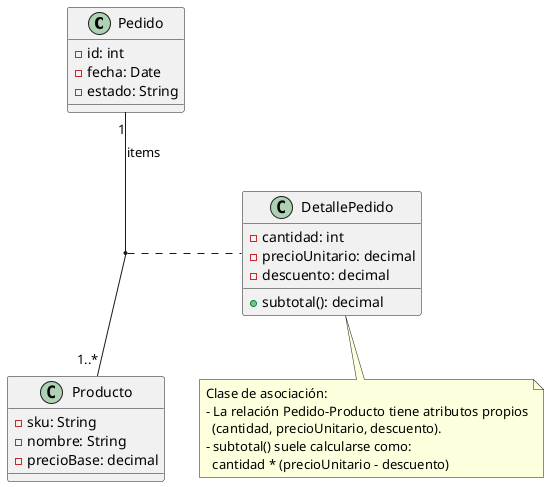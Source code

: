@startuml
' Clases principales
class Pedido {
  - id: int
  - fecha: Date
  - estado: String
}

class Producto {
  - sku: String
  - nombre: String
  - precioBase: decimal
}

' Clase de asociación: representa atributos del vínculo Pedido–Producto
class DetallePedido {
  - cantidad: int
  - precioUnitario: decimal
  - descuento: decimal
  + subtotal(): decimal
}

' Asociación principal Pedido–Producto (cada pedido contiene varios productos)
Pedido "1" -- "1..*" Producto : items

' Enlace de clase de asociación (sintaxis PlantUML)
(Pedido, Producto) .. DetallePedido

note bottom of DetallePedido
Clase de asociación:
- La relación Pedido–Producto tiene atributos propios
  (cantidad, precioUnitario, descuento).
- subtotal() suele calcularse como:
  cantidad * (precioUnitario - descuento)
end note
@enduml
